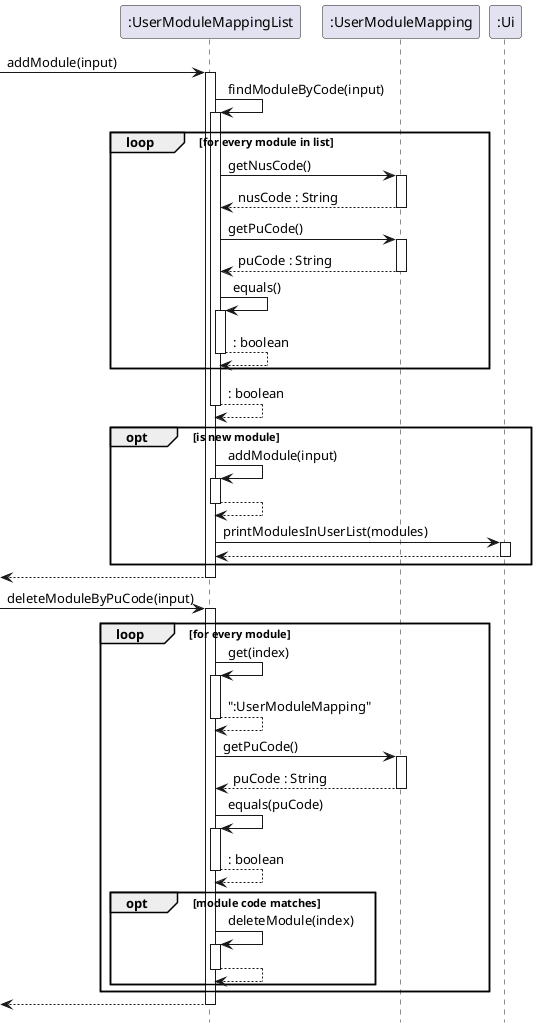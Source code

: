 @startuml
'https://plantuml.com/sequence-diagram

hide footbox

-> ":UserModuleMappingList" : addModule(input)
activate ":UserModuleMappingList"
":UserModuleMappingList" -> ":UserModuleMappingList" : findModuleByCode(input)
activate ":UserModuleMappingList"
loop for every module in list
":UserModuleMappingList" -> ":UserModuleMapping" : getNusCode()
activate ":UserModuleMapping"
return nusCode : String
":UserModuleMappingList" -> ":UserModuleMapping" : getPuCode()
activate ":UserModuleMapping"
return puCode : String
":UserModuleMappingList" -> ":UserModuleMappingList" : equals()
activate ":UserModuleMappingList"
return : boolean
end
return : boolean

opt is new module
":UserModuleMappingList" -> ":UserModuleMappingList" : addModule(input)
activate ":UserModuleMappingList"
return
":UserModuleMappingList" -> ":Ui" : printModulesInUserList(modules)
activate ":Ui"
return
end
return

-> ":UserModuleMappingList" : deleteModuleByPuCode(input)
activate ":UserModuleMappingList"
loop for every module
    ":UserModuleMappingList" -> ":UserModuleMappingList" : get(index)
    activate ":UserModuleMappingList"
    return ":UserModuleMapping"
    ":UserModuleMappingList" -> ":UserModuleMapping" : getPuCode()
    activate ":UserModuleMapping"
    return puCode : String
    ":UserModuleMappingList" -> ":UserModuleMappingList" : equals(puCode)
    activate ":UserModuleMappingList"
    return : boolean
    opt module code matches
    ":UserModuleMappingList" -> ":UserModuleMappingList" : deleteModule(index)
    activate ":UserModuleMappingList"
    return
    end
end
return

@enduml
